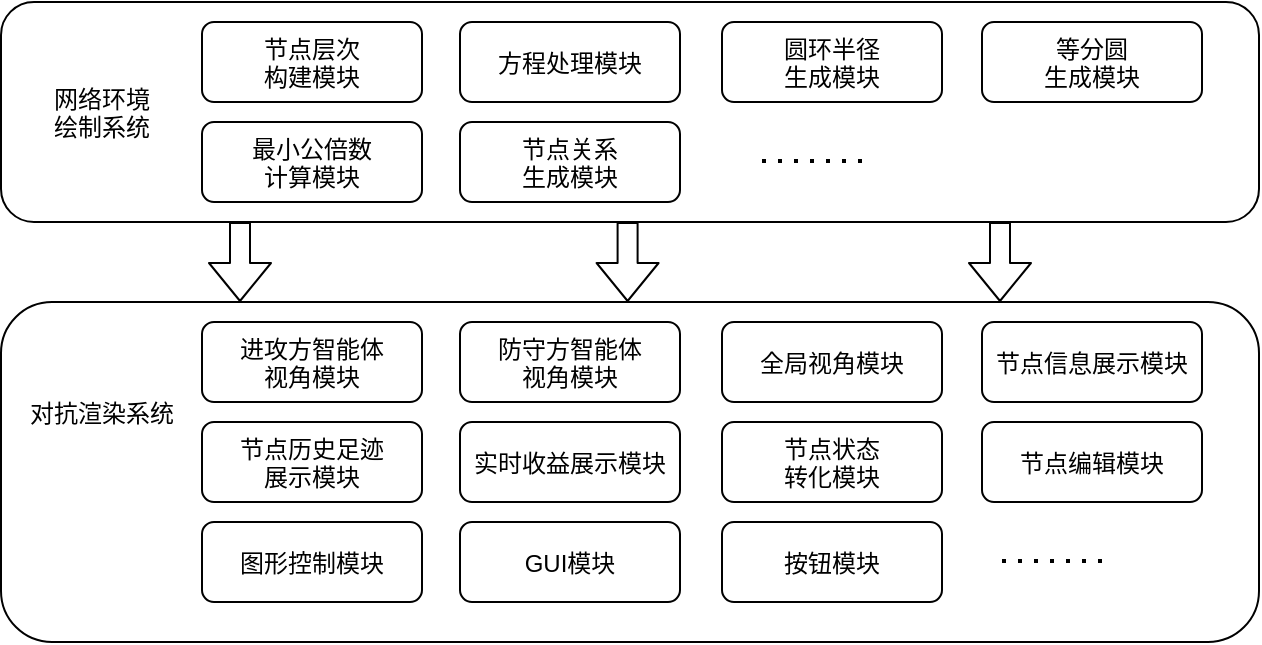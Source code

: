 <mxfile version="14.4.4" type="github">
  <diagram id="4L9m-Eq9d44tFIFm6yLC" name="第 1 页">
    <mxGraphModel dx="1426" dy="722" grid="1" gridSize="10" guides="1" tooltips="1" connect="1" arrows="1" fold="1" page="1" pageScale="1" pageWidth="827" pageHeight="1169" math="0" shadow="0">
      <root>
        <mxCell id="0" />
        <mxCell id="1" parent="0" />
        <mxCell id="2dhdTTj2iDfjn58IDGQg-13" value="" style="rounded=1;" vertex="1" parent="1">
          <mxGeometry x="69.5" y="200" width="629" height="110" as="geometry" />
        </mxCell>
        <mxCell id="2dhdTTj2iDfjn58IDGQg-14" value="节点层次&#xa;构建模块" style="rounded=1;" vertex="1" parent="1">
          <mxGeometry x="170" y="210" width="110" height="40" as="geometry" />
        </mxCell>
        <mxCell id="2dhdTTj2iDfjn58IDGQg-15" value="方程处理模块" style="rounded=1;" vertex="1" parent="1">
          <mxGeometry x="299" y="210" width="110" height="40" as="geometry" />
        </mxCell>
        <mxCell id="2dhdTTj2iDfjn58IDGQg-16" value="圆环半径&#xa;生成模块" style="rounded=1;" vertex="1" parent="1">
          <mxGeometry x="430" y="210" width="110" height="40" as="geometry" />
        </mxCell>
        <mxCell id="2dhdTTj2iDfjn58IDGQg-17" value="网络环境&#xa;绘制系统" style="text;strokeColor=none;fillColor=none;align=center;verticalAlign=middle;rounded=0;" vertex="1" parent="1">
          <mxGeometry x="80" y="245" width="80" height="20" as="geometry" />
        </mxCell>
        <mxCell id="2dhdTTj2iDfjn58IDGQg-18" value="等分圆&#xa;生成模块" style="rounded=1;" vertex="1" parent="1">
          <mxGeometry x="560" y="210" width="110" height="40" as="geometry" />
        </mxCell>
        <mxCell id="2dhdTTj2iDfjn58IDGQg-19" value="最小公倍数&#xa;计算模块" style="rounded=1;" vertex="1" parent="1">
          <mxGeometry x="170" y="260" width="110" height="40" as="geometry" />
        </mxCell>
        <mxCell id="2dhdTTj2iDfjn58IDGQg-20" value="节点关系&#xa;生成模块" style="rounded=1;" vertex="1" parent="1">
          <mxGeometry x="299" y="260" width="110" height="40" as="geometry" />
        </mxCell>
        <mxCell id="2dhdTTj2iDfjn58IDGQg-21" value="" style="endArrow=none;dashed=1;dashPattern=1 3;strokeWidth=2;" edge="1" parent="1">
          <mxGeometry width="50" height="50" relative="1" as="geometry">
            <mxPoint x="450" y="279.5" as="sourcePoint" />
            <mxPoint x="500" y="279.5" as="targetPoint" />
            <Array as="points" />
          </mxGeometry>
        </mxCell>
        <mxCell id="2dhdTTj2iDfjn58IDGQg-31" value="" style="shape=flexArrow;endArrow=classic;" edge="1" parent="1">
          <mxGeometry width="50" height="50" relative="1" as="geometry">
            <mxPoint x="189" y="310" as="sourcePoint" />
            <mxPoint x="189" y="350" as="targetPoint" />
          </mxGeometry>
        </mxCell>
        <mxCell id="2dhdTTj2iDfjn58IDGQg-32" value="" style="shape=flexArrow;endArrow=classic;" edge="1" parent="1">
          <mxGeometry width="50" height="50" relative="1" as="geometry">
            <mxPoint x="382.8" y="310" as="sourcePoint" />
            <mxPoint x="382.8" y="350" as="targetPoint" />
          </mxGeometry>
        </mxCell>
        <mxCell id="2dhdTTj2iDfjn58IDGQg-33" value="" style="shape=flexArrow;endArrow=classic;" edge="1" parent="1">
          <mxGeometry width="50" height="50" relative="1" as="geometry">
            <mxPoint x="569" y="310" as="sourcePoint" />
            <mxPoint x="569" y="350" as="targetPoint" />
          </mxGeometry>
        </mxCell>
        <mxCell id="2dhdTTj2iDfjn58IDGQg-37" value="" style="rounded=1;" vertex="1" parent="1">
          <mxGeometry x="69.5" y="350" width="629" height="170" as="geometry" />
        </mxCell>
        <mxCell id="2dhdTTj2iDfjn58IDGQg-38" value="进攻方智能体&#xa;视角模块" style="rounded=1;" vertex="1" parent="1">
          <mxGeometry x="170" y="360" width="110" height="40" as="geometry" />
        </mxCell>
        <mxCell id="2dhdTTj2iDfjn58IDGQg-39" value="防守方智能体&#xa;视角模块" style="rounded=1;" vertex="1" parent="1">
          <mxGeometry x="299" y="360" width="110" height="40" as="geometry" />
        </mxCell>
        <mxCell id="2dhdTTj2iDfjn58IDGQg-40" value="全局视角模块" style="rounded=1;" vertex="1" parent="1">
          <mxGeometry x="430" y="360" width="110" height="40" as="geometry" />
        </mxCell>
        <mxCell id="2dhdTTj2iDfjn58IDGQg-41" value="对抗渲染系统" style="text;strokeColor=none;fillColor=none;align=center;verticalAlign=middle;rounded=0;" vertex="1" parent="1">
          <mxGeometry x="80" y="395" width="80" height="20" as="geometry" />
        </mxCell>
        <mxCell id="2dhdTTj2iDfjn58IDGQg-42" value="节点信息展示模块" style="rounded=1;" vertex="1" parent="1">
          <mxGeometry x="560" y="360" width="110" height="40" as="geometry" />
        </mxCell>
        <mxCell id="2dhdTTj2iDfjn58IDGQg-43" value="节点历史足迹&#xa;展示模块" style="rounded=1;" vertex="1" parent="1">
          <mxGeometry x="170" y="410" width="110" height="40" as="geometry" />
        </mxCell>
        <mxCell id="2dhdTTj2iDfjn58IDGQg-44" value="实时收益展示模块" style="rounded=1;" vertex="1" parent="1">
          <mxGeometry x="299" y="410" width="110" height="40" as="geometry" />
        </mxCell>
        <mxCell id="2dhdTTj2iDfjn58IDGQg-46" value="节点状态&#xa;转化模块" style="rounded=1;" vertex="1" parent="1">
          <mxGeometry x="430" y="410" width="110" height="40" as="geometry" />
        </mxCell>
        <mxCell id="2dhdTTj2iDfjn58IDGQg-47" value="节点编辑模块" style="rounded=1;" vertex="1" parent="1">
          <mxGeometry x="560" y="410" width="110" height="40" as="geometry" />
        </mxCell>
        <mxCell id="2dhdTTj2iDfjn58IDGQg-48" value="图形控制模块" style="rounded=1;" vertex="1" parent="1">
          <mxGeometry x="170" y="460" width="110" height="40" as="geometry" />
        </mxCell>
        <mxCell id="2dhdTTj2iDfjn58IDGQg-49" value="GUI模块" style="rounded=1;" vertex="1" parent="1">
          <mxGeometry x="299" y="460" width="110" height="40" as="geometry" />
        </mxCell>
        <mxCell id="2dhdTTj2iDfjn58IDGQg-50" value="按钮模块" style="rounded=1;" vertex="1" parent="1">
          <mxGeometry x="430" y="460" width="110" height="40" as="geometry" />
        </mxCell>
        <mxCell id="2dhdTTj2iDfjn58IDGQg-52" value="" style="endArrow=none;dashed=1;dashPattern=1 3;strokeWidth=2;" edge="1" parent="1">
          <mxGeometry width="50" height="50" relative="1" as="geometry">
            <mxPoint x="570" y="479.5" as="sourcePoint" />
            <mxPoint x="620" y="479.5" as="targetPoint" />
            <Array as="points" />
          </mxGeometry>
        </mxCell>
      </root>
    </mxGraphModel>
  </diagram>
</mxfile>

